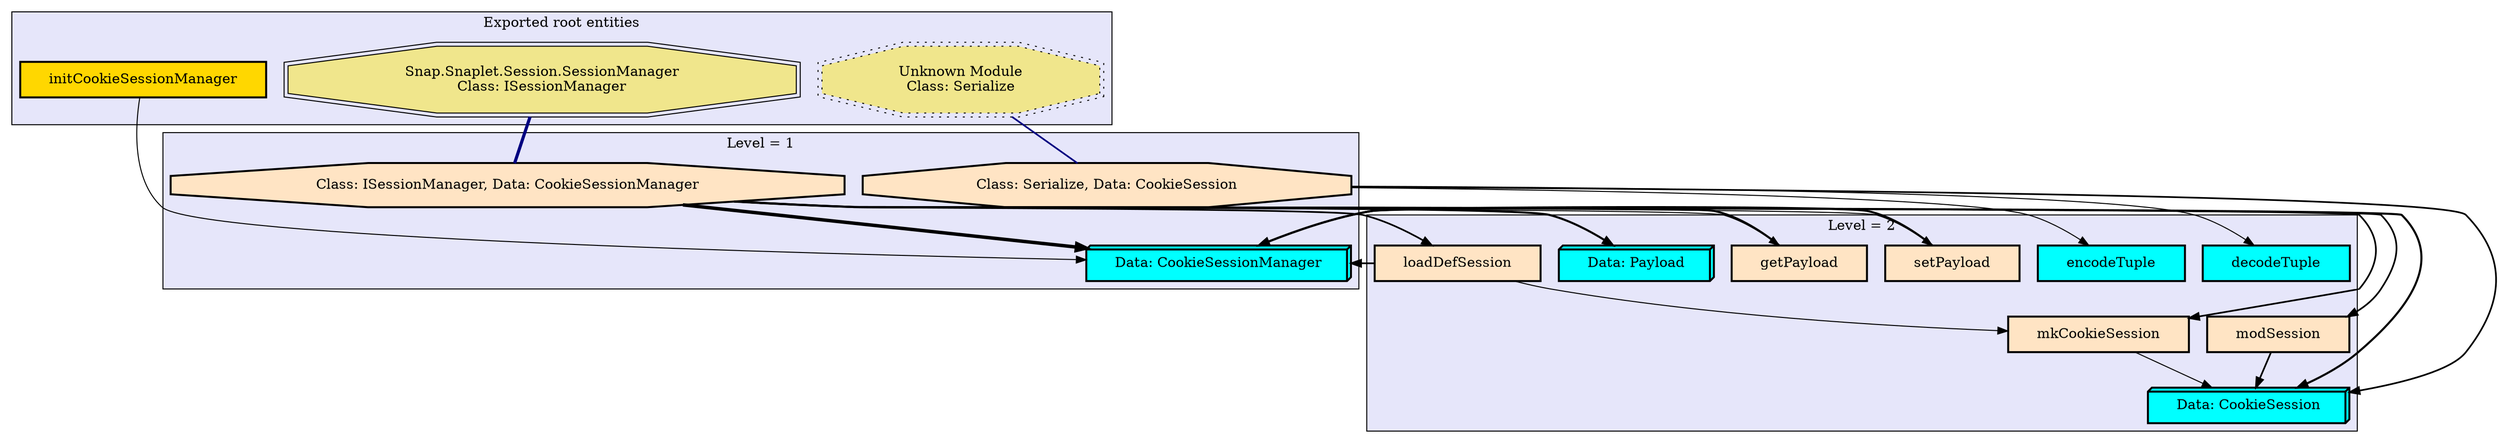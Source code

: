 digraph "Levels within Snap.Snaplet.Session.Backends.CookieSession" {
    node [margin="0.4,0.1"
         ,style=filled];
    subgraph cluster_0 {
        graph [label="Exported root entities"
              ,style=filled
              ,fillcolor=lavender];
        14 [label=initCookieSessionManager
           ,shape=box
           ,fillcolor=gold
           ,style="filled,bold"];
        30 [label="Snap.Snaplet.Session.SessionManager\nClass: ISessionManager"
           ,shape=doubleoctagon
           ,fillcolor=khaki
           ,style="filled,solid"];
        39 [label="Unknown Module\nClass: Serialize"
           ,shape=doubleoctagon
           ,fillcolor=khaki
           ,style="filled,dotted"];
    }
    subgraph cluster_1 {
        graph [label="Level = 1"
              ,style=filled
              ,fillcolor=lavender];
        2 [label="Data: CookieSessionManager"
          ,shape=box3d
          ,fillcolor=cyan
          ,style="filled,bold"];
        4 [label="Class: ISessionManager, Data: CookieSessionManager"
          ,shape=octagon
          ,fillcolor=bisque
          ,style="filled,bold"];
        12 [label="Class: Serialize, Data: CookieSession"
           ,shape=octagon
           ,fillcolor=bisque
           ,style="filled,bold"];
    }
    subgraph cluster_2 {
        graph [label="Level = 2"
              ,style=filled
              ,fillcolor=lavender];
        1 [label="Data: CookieSession"
          ,shape=box3d
          ,fillcolor=cyan
          ,style="filled,bold"];
        3 [label="Data: Payload"
          ,shape=box3d
          ,fillcolor=cyan
          ,style="filled,bold"];
        9 [label=decodeTuple
          ,shape=box
          ,fillcolor=cyan
          ,style="filled,bold"];
        11 [label=encodeTuple
           ,shape=box
           ,fillcolor=cyan
           ,style="filled,bold"];
        13 [label=getPayload
           ,shape=box
           ,fillcolor=bisque
           ,style="filled,bold"];
        17 [label=loadDefSession
           ,shape=box
           ,fillcolor=bisque
           ,style="filled,bold"];
        19 [label=mkCookieSession
           ,shape=box
           ,fillcolor=bisque
           ,style="filled,bold"];
        20 [label=modSession
           ,shape=box
           ,fillcolor=bisque
           ,style="filled,bold"];
        25 [label=setPayload
           ,shape=box
           ,fillcolor=bisque
           ,style="filled,bold"];
    }
    4 -> 1 [penwidth=2.09861228866811
           ,color=black];
    4 -> 2 [penwidth=3.4849066497880004
           ,color=black];
    4 -> 3 [penwidth=2.09861228866811
           ,color=black];
    4 -> 13 [penwidth=1
            ,color=black];
    4 -> 17 [penwidth=1.6931471805599454
            ,color=black];
    4 -> 19 [penwidth=1.6931471805599454
            ,color=black];
    4 -> 20 [penwidth=1.6931471805599454
            ,color=black];
    4 -> 25 [penwidth=1
            ,color=black];
    12 -> 1 [penwidth=1.6931471805599454
            ,color=black];
    12 -> 9 [penwidth=1
            ,color=black];
    12 -> 11 [penwidth=1
             ,color=black];
    13 -> 2 [penwidth=2.09861228866811
            ,color=black];
    14 -> 2 [penwidth=1
            ,color=black];
    17 -> 2 [penwidth=1.6931471805599454
            ,color=black];
    17 -> 19 [penwidth=1
             ,color=black];
    19 -> 1 [penwidth=1
            ,color=black];
    20 -> 1 [penwidth=1.6931471805599454
            ,color=black];
    25 -> 2 [penwidth=2.09861228866811
            ,color=black];
    30 -> 4 [penwidth=3.1972245773362196
            ,color=navy
            ,dir=none];
    39 -> 12 [penwidth=1.6931471805599454
             ,color=navy
             ,dir=none];
}
